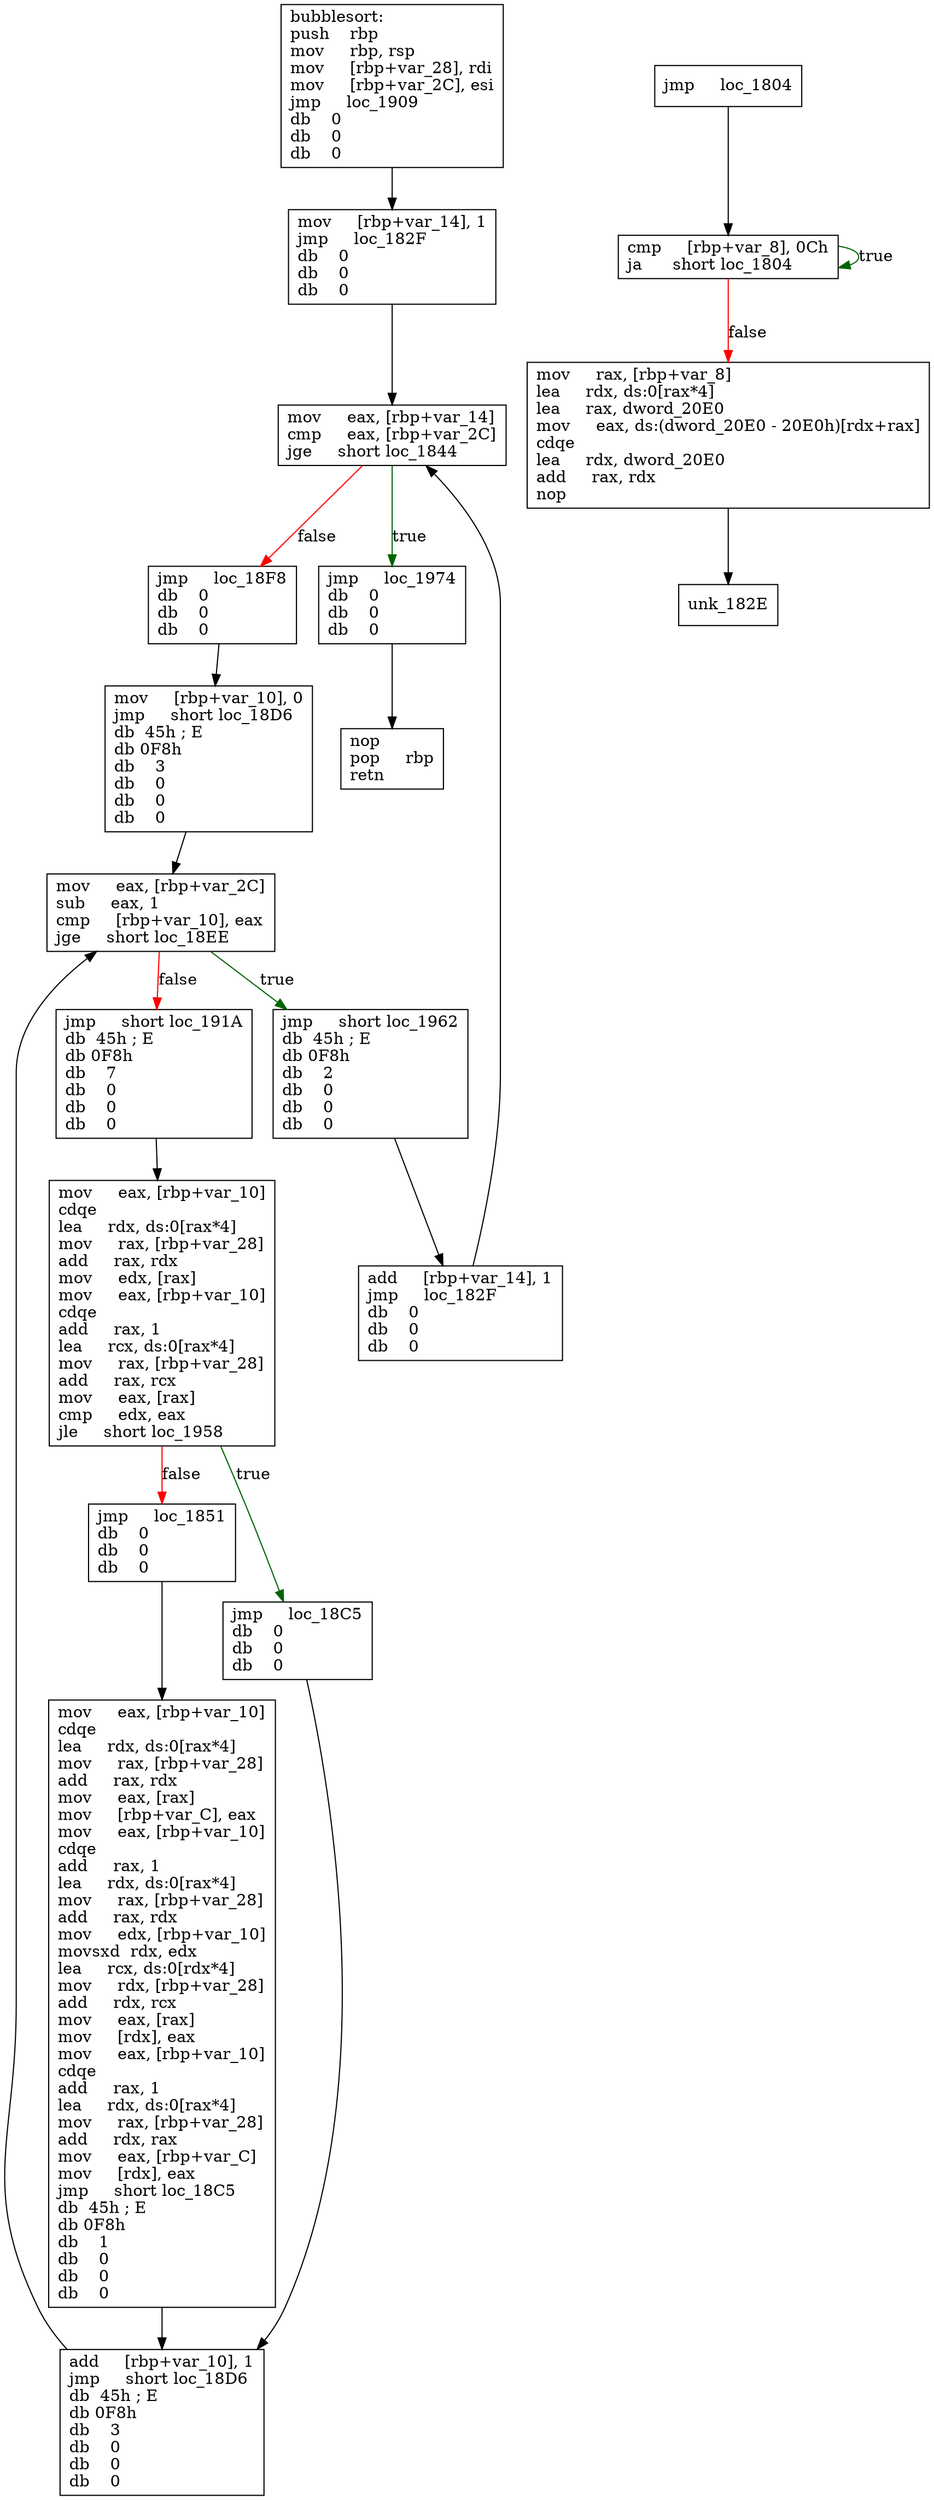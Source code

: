 digraph "bubblesort" {
	graph [
	];
	node [
		shape = "box"
	];
	edge [
	];
	"0" [
		label = "bubblesort:\lpush    rbp\lmov     rbp, rsp\lmov     [rbp+var_28], rdi\lmov     [rbp+var_2C], esi\ljmp     loc_1909\ldb    0\ldb    0\ldb    0\l"
	];
	"1" [
		label = "cmp     [rbp+var_8], 0Ch\lja      short loc_1804\l"
	];
	"2" [
		label = "mov     rax, [rbp+var_8]\llea     rdx, ds:0[rax*4]\llea     rax, dword_20E0\lmov     eax, ds:(dword_20E0 - 20E0h)[rdx+rax]\lcdqe\llea     rdx, dword_20E0\ladd     rax, rdx\lnop\l"
	];
	"3" [
		label = "mov     eax, [rbp+var_14]\lcmp     eax, [rbp+var_2C]\ljge     short loc_1844\l"
	];
	"4" [
		label = "jmp     loc_18F8\ldb    0\ldb    0\ldb    0\l"
	];
	"5" [
		label = "jmp     loc_1974\ldb    0\ldb    0\ldb    0\l"
	];
	"6" [
		label = "mov     eax, [rbp+var_10]\lcdqe\llea     rdx, ds:0[rax*4]\lmov     rax, [rbp+var_28]\ladd     rax, rdx\lmov     eax, [rax]\lmov     [rbp+var_C], eax\lmov     eax, [rbp+var_10]\lcdqe\ladd     rax, 1\llea     rdx, ds:0[rax*4]\lmov     rax, [rbp+var_28]\ladd     rax, rdx\lmov     edx, [rbp+var_10]\lmovsxd  rdx, edx\llea     rcx, ds:0[rdx*4]\lmov     rdx, [rbp+var_28]\ladd     rdx, rcx\lmov     eax, [rax]\lmov     [rdx], eax\lmov     eax, [rbp+var_10]\lcdqe\ladd     rax, 1\llea     rdx, ds:0[rax*4]\lmov     rax, [rbp+var_28]\ladd     rdx, rax\lmov     eax, [rbp+var_C]\lmov     [rdx], eax\ljmp     short loc_18C5\ldb  45h ; E\ldb 0F8h\ldb    1\ldb    0\ldb    0\ldb    0\l"
	];
	"7" [
		label = "add     [rbp+var_10], 1\ljmp     short loc_18D6\ldb  45h ; E\ldb 0F8h\ldb    3\ldb    0\ldb    0\ldb    0\l"
	];
	"8" [
		label = "mov     eax, [rbp+var_2C]\lsub     eax, 1\lcmp     [rbp+var_10], eax\ljge     short loc_18EE\l"
	];
	"9" [
		label = "jmp     short loc_191A\ldb  45h ; E\ldb 0F8h\ldb    7\ldb    0\ldb    0\ldb    0\l"
	];
	"10" [
		label = "jmp     short loc_1962\ldb  45h ; E\ldb 0F8h\ldb    2\ldb    0\ldb    0\ldb    0\l"
	];
	"11" [
		label = "mov     [rbp+var_10], 0\ljmp     short loc_18D6\ldb  45h ; E\ldb 0F8h\ldb    3\ldb    0\ldb    0\ldb    0\l"
	];
	"12" [
		label = "mov     [rbp+var_14], 1\ljmp     loc_182F\ldb    0\ldb    0\ldb    0\l"
	];
	"13" [
		label = "mov     eax, [rbp+var_10]\lcdqe\llea     rdx, ds:0[rax*4]\lmov     rax, [rbp+var_28]\ladd     rax, rdx\lmov     edx, [rax]\lmov     eax, [rbp+var_10]\lcdqe\ladd     rax, 1\llea     rcx, ds:0[rax*4]\lmov     rax, [rbp+var_28]\ladd     rax, rcx\lmov     eax, [rax]\lcmp     edx, eax\ljle     short loc_1958\l"
	];
	"14" [
		label = "jmp     loc_1851\ldb    0\ldb    0\ldb    0\l"
	];
	"15" [
		label = "jmp     loc_18C5\ldb    0\ldb    0\ldb    0\l"
	];
	"16" [
		label = "add     [rbp+var_14], 1\ljmp     loc_182F\ldb    0\ldb    0\ldb    0\l"
	];
	"17" [
		label = "jmp     loc_1804\l"
	];
	"18" [
		label = "nop\lpop     rbp\lretn\l"
	];
	"19" [
		label = "unk_182E\l"
	];
// node 0
	"0" -> "12" [ ];
// node 1
	"1" -> "2" [ label = "false", color = red ];
	"1" -> "1" [ label = "true", color = darkgreen ];
// node 2
	"2" -> "19" [ ];
// node 3
	"3" -> "4" [ label = "false", color = red ];
	"3" -> "5" [ label = "true", color = darkgreen ];
// node 4
	"4" -> "11" [ ];
// node 5
	"5" -> "18" [ ];
// node 6
	"6" -> "7" [ ];
// node 7
	"7" -> "8" [ ];
// node 8
	"8" -> "9" [ label = "false", color = red ];
	"8" -> "10" [ label = "true", color = darkgreen ];
// node 9
	"9" -> "13" [ ];
// node 10
	"10" -> "16" [ ];
// node 11
	"11" -> "8" [ ];
// node 12
	"12" -> "3" [ ];
// node 13
	"13" -> "14" [ label = "false", color = red ];
	"13" -> "15" [ label = "true", color = darkgreen ];
// node 14
	"14" -> "6" [ ];
// node 15
	"15" -> "7" [ ];
// node 16
	"16" -> "3" [ ];
// node 17
	"17" -> "1" [ ];
// node 18
// node 19
}
